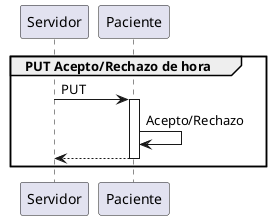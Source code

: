 @startuml

group PUT Acepto/Rechazo de hora
Servidor -> Paciente : PUT
activate Paciente
Paciente -> Paciente : Acepto/Rechazo
return 
end

@enduml